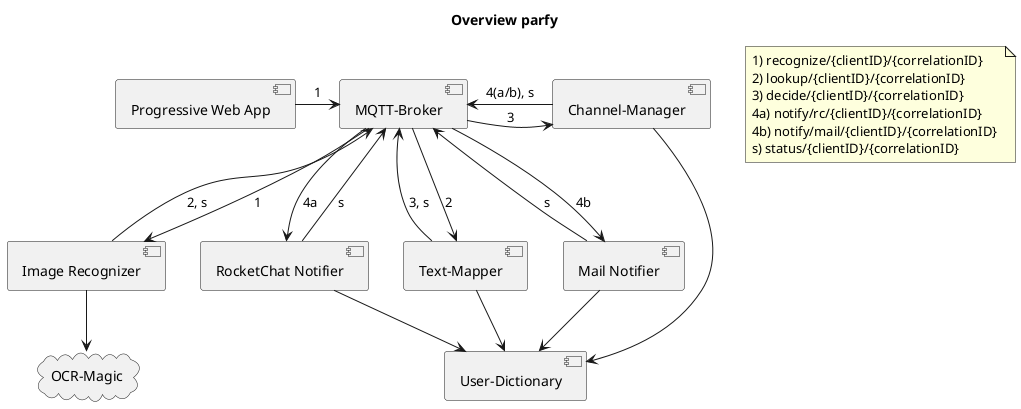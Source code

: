@startuml

Title Overview parfy

cloud ocr as "OCR-Magic"
[pwa] as "Progressive Web App"
[image_recognizer] as "Image Recognizer"
[mqtt_broker] as "MQTT-Broker"
[text_mapper] as "Text-Mapper"
[user_dictionary] as "User-Dictionary"
[channel_manager] as "Channel-Manager"
[rocket_chat_notifier] as "RocketChat Notifier"
[mail_notifier] as "Mail Notifier"

pwa -> mqtt_broker : 1
mqtt_broker --> image_recognizer: 1
image_recognizer --> ocr
image_recognizer --> mqtt_broker : 2, s
mqtt_broker --> text_mapper: 2
text_mapper --> user_dictionary
text_mapper --> mqtt_broker: 3, s
mqtt_broker -> channel_manager: 3
channel_manager -> mqtt_broker: 4(a/b), s
channel_manager -> user_dictionary
mqtt_broker --> rocket_chat_notifier: 4a
mqtt_broker --> mail_notifier: 4b

rocket_chat_notifier --> user_dictionary
rocket_chat_notifier -> mqtt_broker: s
mail_notifier --> user_dictionary
mail_notifier -> mqtt_broker: s


note  "1) recognize/{clientID}/{correlationID} \n\
2) lookup/{clientID}/{correlationID} \n\
3) decide/{clientID}/{correlationID} \n\
4a) notify/rc/{clientID}/{correlationID} \n\
4b) notify/mail/{clientID}/{correlationID} \n\
s) status/{clientID}/{correlationID}"  as n1


@enduml